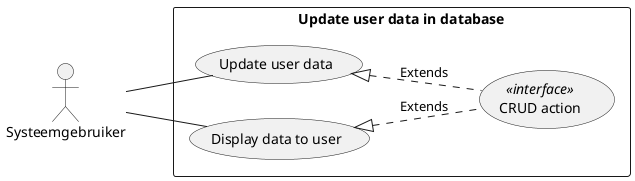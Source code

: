 @startuml usecase
left to right direction

rectangle "Update user data in database" {
    usecase interaction as "Update user data"
    usecase crud as "CRUD action" <<interface>>
    interaction <|.. crud : Extends
    usecase display as "Display data to user"
    display <|.. crud: Extends
}

actor User as "Systeemgebruiker"

display -- User
User -- interaction
@enduml